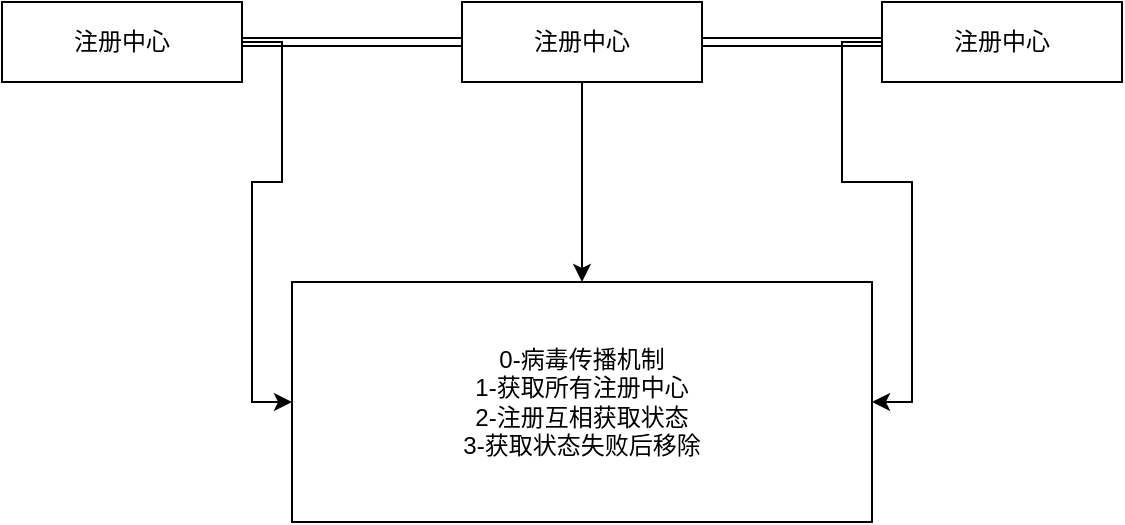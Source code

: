 <mxfile version="15.5.4" type="embed"><diagram id="23iRSUPoRavnBvh4doch" name="Page-1"><mxGraphModel dx="1021" dy="460" grid="1" gridSize="10" guides="1" tooltips="1" connect="1" arrows="1" fold="1" page="1" pageScale="1" pageWidth="827" pageHeight="1169" math="0" shadow="0"><root><mxCell id="0"/><mxCell id="1" parent="0"/><mxCell id="4" style="edgeStyle=orthogonalEdgeStyle;rounded=0;orthogonalLoop=1;jettySize=auto;html=1;entryX=0;entryY=0.5;entryDx=0;entryDy=0;shape=link;" edge="1" parent="1" source="2" target="3"><mxGeometry relative="1" as="geometry"/></mxCell><mxCell id="19" style="edgeStyle=orthogonalEdgeStyle;rounded=0;orthogonalLoop=1;jettySize=auto;html=1;entryX=0;entryY=0.5;entryDx=0;entryDy=0;" edge="1" parent="1" source="2" target="15"><mxGeometry relative="1" as="geometry"/></mxCell><mxCell id="2" value="注册中心" style="rounded=0;whiteSpace=wrap;html=1;" vertex="1" parent="1"><mxGeometry x="80" y="40" width="120" height="40" as="geometry"/></mxCell><mxCell id="6" style="edgeStyle=orthogonalEdgeStyle;shape=link;rounded=0;orthogonalLoop=1;jettySize=auto;html=1;" edge="1" parent="1" source="3" target="5"><mxGeometry relative="1" as="geometry"/></mxCell><mxCell id="18" style="edgeStyle=orthogonalEdgeStyle;rounded=0;orthogonalLoop=1;jettySize=auto;html=1;" edge="1" parent="1" source="3" target="15"><mxGeometry relative="1" as="geometry"/></mxCell><mxCell id="3" value="注册中心" style="rounded=0;whiteSpace=wrap;html=1;" vertex="1" parent="1"><mxGeometry x="310" y="40" width="120" height="40" as="geometry"/></mxCell><mxCell id="17" style="edgeStyle=orthogonalEdgeStyle;rounded=0;orthogonalLoop=1;jettySize=auto;html=1;entryX=1;entryY=0.5;entryDx=0;entryDy=0;" edge="1" parent="1" source="5" target="15"><mxGeometry relative="1" as="geometry"/></mxCell><mxCell id="5" value="注册中心" style="rounded=0;whiteSpace=wrap;html=1;" vertex="1" parent="1"><mxGeometry x="520" y="40" width="120" height="40" as="geometry"/></mxCell><mxCell id="15" value="&lt;span&gt;0-病毒传播机制&lt;br&gt;1-获取所有注册中心&lt;/span&gt;&lt;br&gt;&lt;span&gt;2-注册互相获取状态&lt;/span&gt;&lt;br&gt;&lt;span&gt;3-获取状态失败后移除&lt;/span&gt;" style="whiteSpace=wrap;html=1;align=center;" vertex="1" parent="1"><mxGeometry x="225" y="180" width="290" height="120" as="geometry"/></mxCell></root></mxGraphModel></diagram></mxfile>